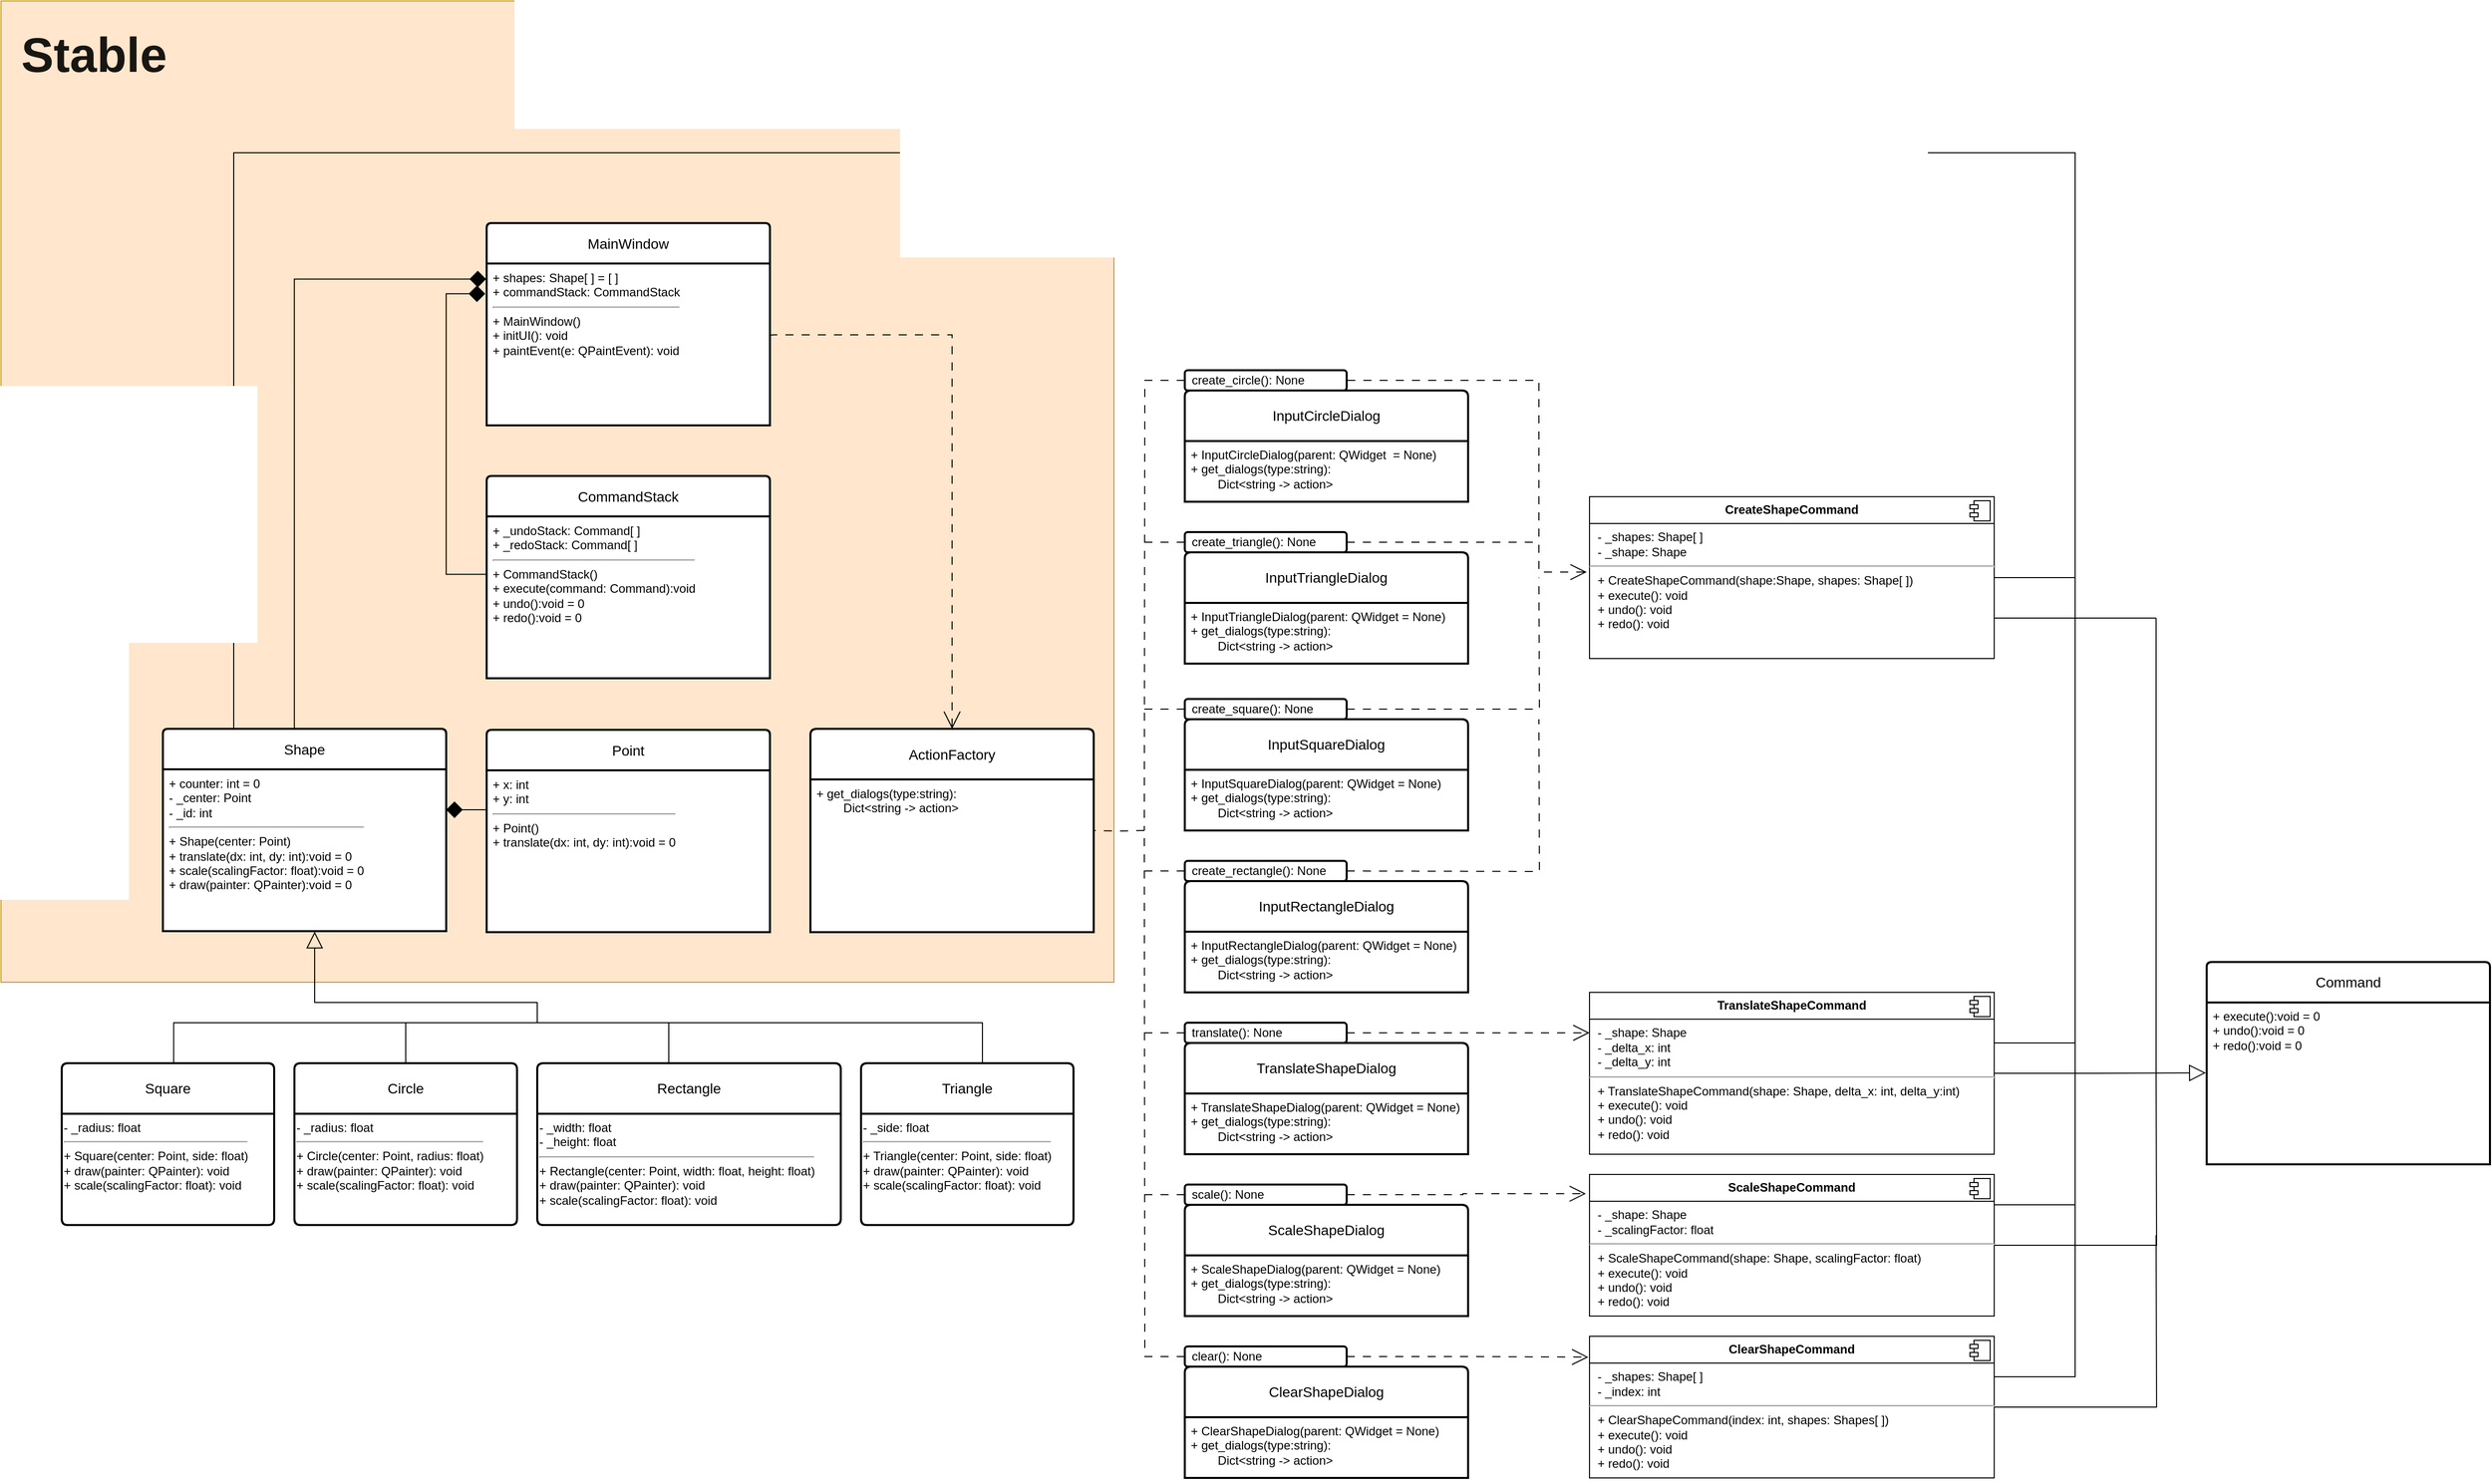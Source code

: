 <mxfile version="28.0.7">
  <diagram name="Page-1" id="oVw9v_Q_mQe5IjcKRwbm">
    <mxGraphModel dx="1426" dy="1877" grid="1" gridSize="10" guides="1" tooltips="1" connect="1" arrows="1" fold="1" page="1" pageScale="1" pageWidth="850" pageHeight="1100" math="0" shadow="0">
      <root>
        <mxCell id="0" />
        <mxCell id="1" parent="0" />
        <mxCell id="4mfTtb763KyPnUBjy1Yq-23" value="Stable" style="rounded=0;whiteSpace=wrap;html=1;fillColor=#ffe6cc;strokeColor=#d79b00;align=left;verticalAlign=top;fontSize=48;fontStyle=1;spacingTop=0;spacingLeft=0;spacing=20;textOpacity=90;movable=1;resizable=1;rotatable=1;deletable=1;editable=1;locked=0;connectable=1;" parent="1" vertex="1">
          <mxGeometry x="70" y="-810" width="1100" height="970" as="geometry" />
        </mxCell>
        <mxCell id="4mfTtb763KyPnUBjy1Yq-33" style="edgeStyle=elbowEdgeStyle;rounded=0;orthogonalLoop=1;jettySize=auto;html=1;endArrow=none;endFill=0;" parent="1" source="XAuHsIVVw2NcSG9I5JBK-29" edge="1">
          <mxGeometry relative="1" as="geometry">
            <mxPoint x="470" y="200" as="targetPoint" />
          </mxGeometry>
        </mxCell>
        <mxCell id="XAuHsIVVw2NcSG9I5JBK-29" value="Circle" style="swimlane;childLayout=stackLayout;horizontal=1;startSize=50;horizontalStack=0;rounded=1;fontSize=14;fontStyle=0;strokeWidth=2;resizeParent=0;resizeLast=1;shadow=0;dashed=0;align=center;arcSize=4;whiteSpace=wrap;html=1;" parent="1" vertex="1">
          <mxGeometry x="360" y="240" width="220" height="160" as="geometry" />
        </mxCell>
        <mxCell id="XAuHsIVVw2NcSG9I5JBK-79" value="&lt;div&gt;&lt;span style=&quot;background-color: transparent; color: light-dark(rgb(0, 0, 0), rgb(255, 255, 255));&quot;&gt;- _radius: float&lt;/span&gt;&lt;/div&gt;&lt;div&gt;&lt;hr&gt;&lt;div&gt;+ Circle(center: Point, radius: float)&lt;/div&gt;&lt;/div&gt;&lt;div&gt;+ draw(painter: QPainter): void&lt;/div&gt;&lt;div&gt;+ scale(scalingFactor: float): void&lt;/div&gt;" style="text;html=1;align=left;verticalAlign=top;resizable=0;points=[];autosize=1;strokeWidth=2;" parent="XAuHsIVVw2NcSG9I5JBK-29" vertex="1">
          <mxGeometry y="50" width="220" height="110" as="geometry" />
        </mxCell>
        <mxCell id="XAuHsIVVw2NcSG9I5JBK-74" value="ActionFactory" style="swimlane;childLayout=stackLayout;horizontal=1;startSize=50;horizontalStack=0;rounded=1;fontSize=14;fontStyle=0;strokeWidth=2;resizeParent=0;resizeLast=1;shadow=0;dashed=0;align=center;arcSize=4;whiteSpace=wrap;html=1;" parent="1" vertex="1">
          <mxGeometry x="870" y="-90.5" width="280" height="201" as="geometry" />
        </mxCell>
        <mxCell id="XAuHsIVVw2NcSG9I5JBK-75" value="+ get_dialogs(type:string):&amp;nbsp;&lt;div&gt;&lt;span style=&quot;white-space: pre;&quot;&gt;&#x9;&lt;/span&gt;Dict&amp;lt;string -&amp;gt; action&amp;gt;&lt;div&gt;&lt;br&gt;&lt;/div&gt;&lt;/div&gt;" style="align=left;spacingLeft=4;spacingRight=4;fontSize=12;verticalAlign=top;resizable=0;rotatable=0;part=1;html=1;whiteSpace=wrap;strokeWidth=2;rounded=0;strokeColor=default;" parent="XAuHsIVVw2NcSG9I5JBK-74" vertex="1">
          <mxGeometry y="50" width="280" height="151" as="geometry" />
        </mxCell>
        <mxCell id="4mfTtb763KyPnUBjy1Yq-17" style="edgeStyle=elbowEdgeStyle;rounded=0;orthogonalLoop=1;jettySize=auto;html=1;endArrow=none;endFill=0;startArrow=open;startFill=0;startSize=14;dashed=1;dashPattern=8 8;exitX=-0.007;exitY=0.466;exitDx=0;exitDy=0;exitPerimeter=0;entryX=1;entryY=0.5;entryDx=0;entryDy=0;" parent="1" source="XAuHsIVVw2NcSG9I5JBK-112" edge="1" target="da-meSoMWnKq4skf2PyW-1">
          <mxGeometry relative="1" as="geometry">
            <mxPoint x="1580" y="-370" as="targetPoint" />
            <Array as="points">
              <mxPoint x="1590" y="-310" />
            </Array>
            <mxPoint x="2160" y="-330" as="sourcePoint" />
          </mxGeometry>
        </mxCell>
        <mxCell id="4mfTtb763KyPnUBjy1Yq-13" style="edgeStyle=elbowEdgeStyle;rounded=0;orthogonalLoop=1;jettySize=auto;html=1;exitX=0;exitY=0.549;exitDx=0;exitDy=0;exitPerimeter=0;endArrow=none;endFill=0;startArrow=open;startFill=0;startSize=14;dashed=1;dashPattern=8 8;" parent="1" source="XAuHsIVVw2NcSG9I5JBK-112" edge="1">
          <mxGeometry relative="1" as="geometry">
            <mxPoint x="1400" y="-129" as="sourcePoint" />
            <mxPoint x="1880" y="-230" as="targetPoint" />
            <Array as="points" />
          </mxGeometry>
        </mxCell>
        <mxCell id="da-meSoMWnKq4skf2PyW-40" style="edgeStyle=orthogonalEdgeStyle;rounded=0;orthogonalLoop=1;jettySize=auto;html=1;endArrow=block;endFill=0;entryX=-0.003;entryY=0.435;entryDx=0;entryDy=0;entryPerimeter=0;endSize=14;" edge="1" parent="1" source="XAuHsIVVw2NcSG9I5JBK-116" target="4mfTtb763KyPnUBjy1Yq-4">
          <mxGeometry relative="1" as="geometry">
            <mxPoint x="2230" y="250" as="targetPoint" />
          </mxGeometry>
        </mxCell>
        <mxCell id="da-meSoMWnKq4skf2PyW-46" style="edgeStyle=orthogonalEdgeStyle;rounded=0;orthogonalLoop=1;jettySize=auto;html=1;endArrow=none;endFill=0;startArrow=none;startFill=0;startSize=14;" edge="1" parent="1" source="XAuHsIVVw2NcSG9I5JBK-116">
          <mxGeometry relative="1" as="geometry">
            <mxPoint x="2080.0" y="-240" as="targetPoint" />
            <Array as="points">
              <mxPoint x="2120" y="220" />
              <mxPoint x="2120" y="-240" />
            </Array>
          </mxGeometry>
        </mxCell>
        <mxCell id="XAuHsIVVw2NcSG9I5JBK-116" value="&lt;p style=&quot;margin:0px;margin-top:6px;text-align:center;&quot;&gt;&lt;b&gt;TranslateShapeCommand&lt;/b&gt;&lt;/p&gt;&lt;hr size=&quot;1&quot; style=&quot;border-style:solid;&quot;&gt;&lt;p style=&quot;margin: 0px 0px 0px 8px;&quot;&gt;- _shape: Shape&lt;/p&gt;&lt;p style=&quot;margin: 0px 0px 0px 8px;&quot;&gt;- _delta_x: int&lt;/p&gt;&lt;p style=&quot;margin: 0px 0px 0px 8px;&quot;&gt;- _delta_y: int&lt;/p&gt;&lt;hr&gt;&lt;p style=&quot;margin: 0px 0px 0px 8px;&quot;&gt;+ TranslateShapeCommand(shape: Shape, delta_x: int, delta_y:int)&lt;/p&gt;&lt;p style=&quot;margin: 0px 0px 0px 8px;&quot;&gt;+ execute(): void&lt;br&gt;+ undo(): void&lt;/p&gt;&lt;p style=&quot;margin: 0px 0px 0px 8px;&quot;&gt;+ redo(): void&lt;/p&gt;" style="align=left;overflow=fill;html=1;dropTarget=0;whiteSpace=wrap;" parent="1" vertex="1">
          <mxGeometry x="1640" y="170" width="400" height="160" as="geometry" />
        </mxCell>
        <mxCell id="XAuHsIVVw2NcSG9I5JBK-117" value="" style="shape=component;jettyWidth=8;jettyHeight=4;" parent="XAuHsIVVw2NcSG9I5JBK-116" vertex="1">
          <mxGeometry x="1" width="20" height="20" relative="1" as="geometry">
            <mxPoint x="-24" y="4" as="offset" />
          </mxGeometry>
        </mxCell>
        <mxCell id="da-meSoMWnKq4skf2PyW-41" style="edgeStyle=orthogonalEdgeStyle;rounded=0;orthogonalLoop=1;jettySize=auto;html=1;endArrow=none;endFill=0;" edge="1" parent="1" source="XAuHsIVVw2NcSG9I5JBK-118">
          <mxGeometry relative="1" as="geometry">
            <mxPoint x="2200" y="250" as="targetPoint" />
          </mxGeometry>
        </mxCell>
        <mxCell id="da-meSoMWnKq4skf2PyW-47" style="edgeStyle=orthogonalEdgeStyle;rounded=0;orthogonalLoop=1;jettySize=auto;html=1;endArrow=none;endFill=0;startArrow=none;startFill=0;startSize=14;" edge="1" parent="1" source="XAuHsIVVw2NcSG9I5JBK-118">
          <mxGeometry relative="1" as="geometry">
            <mxPoint x="2120" y="220" as="targetPoint" />
            <Array as="points">
              <mxPoint x="2120" y="380" />
            </Array>
          </mxGeometry>
        </mxCell>
        <mxCell id="XAuHsIVVw2NcSG9I5JBK-118" value="&lt;p style=&quot;margin:0px;margin-top:6px;text-align:center;&quot;&gt;&lt;b&gt;ScaleShapeCommand&lt;/b&gt;&lt;/p&gt;&lt;hr size=&quot;1&quot; style=&quot;border-style:solid;&quot;&gt;&lt;p style=&quot;margin: 0px 0px 0px 8px;&quot;&gt;- _shape: Shape&lt;/p&gt;&lt;p style=&quot;margin: 0px 0px 0px 8px;&quot;&gt;- _scalingFactor: float&lt;/p&gt;&lt;hr&gt;&lt;p style=&quot;margin: 0px 0px 0px 8px;&quot;&gt;+ ScaleShapeCommand(shape: Shape, scalingFactor: float)&lt;/p&gt;&lt;p style=&quot;margin: 0px 0px 0px 8px;&quot;&gt;+ execute(): void&lt;br&gt;+ undo(): void&lt;/p&gt;&lt;p style=&quot;margin: 0px 0px 0px 8px;&quot;&gt;+ redo(): void&lt;/p&gt;" style="align=left;overflow=fill;html=1;dropTarget=0;whiteSpace=wrap;" parent="1" vertex="1">
          <mxGeometry x="1640" y="350" width="400" height="140" as="geometry" />
        </mxCell>
        <mxCell id="XAuHsIVVw2NcSG9I5JBK-119" value="" style="shape=component;jettyWidth=8;jettyHeight=4;" parent="XAuHsIVVw2NcSG9I5JBK-118" vertex="1">
          <mxGeometry x="1" width="20" height="20" relative="1" as="geometry">
            <mxPoint x="-24" y="4" as="offset" />
          </mxGeometry>
        </mxCell>
        <mxCell id="XAuHsIVVw2NcSG9I5JBK-82" value="Shape" style="swimlane;childLayout=stackLayout;horizontal=1;startSize=40;horizontalStack=0;rounded=1;fontSize=14;fontStyle=0;strokeWidth=2;resizeParent=0;resizeLast=1;shadow=0;dashed=0;align=center;arcSize=4;whiteSpace=wrap;html=1;container=0;fillStyle=solid;glass=0;fillColor=default;" parent="1" vertex="1">
          <mxGeometry x="230" y="-90.5" width="280" height="200" as="geometry">
            <mxRectangle x="580" y="65" width="80" height="40" as="alternateBounds" />
          </mxGeometry>
        </mxCell>
        <mxCell id="XAuHsIVVw2NcSG9I5JBK-83" value="&lt;div&gt;+ counter: int = 0&lt;/div&gt;&lt;div&gt;- _center: Point&lt;/div&gt;&lt;div&gt;- _id: int&amp;nbsp;&lt;/div&gt;&lt;div&gt;&lt;hr&gt;&lt;/div&gt;&lt;div&gt;+ Shape(center: Point)&lt;/div&gt;+ translate(dx: int, dy: int):void = 0&lt;br&gt;+ scale(scalingFactor: float):void = 0&lt;br&gt;+ draw(painter: QPainter):void = 0" style="align=left;spacingLeft=4;spacingRight=4;fontSize=12;verticalAlign=top;resizable=0;rotatable=0;part=1;html=1;whiteSpace=wrap;rounded=0;shadow=0;glass=0;imageAspect=1;strokeColor=default;strokeWidth=2;" parent="XAuHsIVVw2NcSG9I5JBK-82" vertex="1">
          <mxGeometry y="40" width="280" height="160" as="geometry" />
        </mxCell>
        <mxCell id="eC3zg4jJnLnYILMfOMF4-30" style="edgeStyle=orthogonalEdgeStyle;rounded=0;orthogonalLoop=1;jettySize=auto;html=1;endArrow=none;endFill=0;exitX=0.527;exitY=0.003;exitDx=0;exitDy=0;exitPerimeter=0;" parent="1" source="eC3zg4jJnLnYILMfOMF4-17" edge="1">
          <mxGeometry relative="1" as="geometry">
            <mxPoint x="600" y="200" as="targetPoint" />
            <Array as="points">
              <mxPoint x="241" y="200" />
            </Array>
          </mxGeometry>
        </mxCell>
        <mxCell id="eC3zg4jJnLnYILMfOMF4-17" value="Square" style="swimlane;childLayout=stackLayout;horizontal=1;startSize=50;horizontalStack=0;rounded=1;fontSize=14;fontStyle=0;strokeWidth=2;resizeParent=0;resizeLast=1;shadow=0;dashed=0;align=center;arcSize=4;whiteSpace=wrap;html=1;" parent="1" vertex="1">
          <mxGeometry x="130" y="240" width="210" height="160" as="geometry" />
        </mxCell>
        <mxCell id="eC3zg4jJnLnYILMfOMF4-18" value="- _radius: float&lt;br&gt;&lt;div&gt;&lt;hr&gt;&lt;/div&gt;&lt;div&gt;+ Square(center: Point, side: float)&lt;/div&gt;&lt;div&gt;+ draw(painter: QPainter): void&lt;/div&gt;&lt;div&gt;+ scale(scalingFactor: float): void&lt;/div&gt;" style="text;html=1;align=left;verticalAlign=top;resizable=0;points=[];autosize=1;strokeWidth=2;" parent="eC3zg4jJnLnYILMfOMF4-17" vertex="1">
          <mxGeometry y="50" width="210" height="110" as="geometry" />
        </mxCell>
        <mxCell id="4mfTtb763KyPnUBjy1Yq-30" style="edgeStyle=elbowEdgeStyle;rounded=0;orthogonalLoop=1;jettySize=auto;html=1;endArrow=none;endFill=0;" parent="1" source="eC3zg4jJnLnYILMfOMF4-19" edge="1">
          <mxGeometry relative="1" as="geometry">
            <mxPoint x="730.0" y="200" as="targetPoint" />
          </mxGeometry>
        </mxCell>
        <mxCell id="eC3zg4jJnLnYILMfOMF4-19" value="Rectangle" style="swimlane;childLayout=stackLayout;horizontal=1;startSize=50;horizontalStack=0;rounded=1;fontSize=14;fontStyle=0;strokeWidth=2;resizeParent=0;resizeLast=1;shadow=0;dashed=0;align=center;arcSize=4;whiteSpace=wrap;html=1;" parent="1" vertex="1">
          <mxGeometry x="600" y="240" width="300" height="160" as="geometry">
            <mxRectangle x="880" y="240" width="100" height="50" as="alternateBounds" />
          </mxGeometry>
        </mxCell>
        <mxCell id="eC3zg4jJnLnYILMfOMF4-20" value="- _width: float&lt;div&gt;- _height: float&lt;br&gt;&lt;div&gt;&lt;hr&gt;+ Rectangle(center: Point, width: float, height: float)&lt;/div&gt;&lt;div&gt;+ draw(painter: QPainter): void&lt;/div&gt;&lt;div&gt;+ scale(scalingFactor: float): void&lt;/div&gt;&lt;/div&gt;" style="text;html=1;align=left;verticalAlign=top;resizable=0;points=[];autosize=1;strokeWidth=2;" parent="eC3zg4jJnLnYILMfOMF4-19" vertex="1">
          <mxGeometry y="50" width="300" height="110" as="geometry" />
        </mxCell>
        <mxCell id="eC3zg4jJnLnYILMfOMF4-32" style="edgeStyle=orthogonalEdgeStyle;rounded=0;orthogonalLoop=1;jettySize=auto;html=1;endArrow=none;endFill=0;" parent="1" source="eC3zg4jJnLnYILMfOMF4-21" edge="1">
          <mxGeometry relative="1" as="geometry">
            <mxPoint x="850" y="200" as="targetPoint" />
            <Array as="points">
              <mxPoint x="1040" y="200" />
            </Array>
          </mxGeometry>
        </mxCell>
        <mxCell id="eC3zg4jJnLnYILMfOMF4-21" value="Triangle" style="swimlane;childLayout=stackLayout;horizontal=1;startSize=50;horizontalStack=0;rounded=1;fontSize=14;fontStyle=0;strokeWidth=2;resizeParent=0;resizeLast=1;shadow=0;dashed=0;align=center;arcSize=4;whiteSpace=wrap;html=1;" parent="1" vertex="1">
          <mxGeometry x="920" y="240" width="210" height="160" as="geometry" />
        </mxCell>
        <mxCell id="eC3zg4jJnLnYILMfOMF4-22" value="- _side: float&lt;br&gt;&lt;div&gt;&lt;hr&gt;+ Triangle(center: Point, side: float)&lt;/div&gt;&lt;div&gt;+ draw(painter: QPainter): void&lt;/div&gt;&lt;div&gt;+ scale(scalingFactor: float): void&lt;/div&gt;" style="text;html=1;align=left;verticalAlign=top;resizable=0;points=[];autosize=1;strokeWidth=2;" parent="eC3zg4jJnLnYILMfOMF4-21" vertex="1">
          <mxGeometry y="50" width="210" height="110" as="geometry" />
        </mxCell>
        <mxCell id="eC3zg4jJnLnYILMfOMF4-33" style="edgeStyle=orthogonalEdgeStyle;rounded=0;orthogonalLoop=1;jettySize=auto;html=1;endArrow=none;endFill=0;startArrow=block;startFill=0;startSize=14;" parent="1" edge="1">
          <mxGeometry relative="1" as="geometry">
            <mxPoint x="850" y="200" as="targetPoint" />
            <Array as="points">
              <mxPoint x="380" y="110" />
              <mxPoint x="380" y="180" />
              <mxPoint x="600" y="180" />
              <mxPoint x="600" y="200" />
            </Array>
            <mxPoint x="380" y="110" as="sourcePoint" />
          </mxGeometry>
        </mxCell>
        <mxCell id="eC3zg4jJnLnYILMfOMF4-35" value="MainWindow" style="swimlane;childLayout=stackLayout;horizontal=1;startSize=40;horizontalStack=0;rounded=1;fontSize=14;fontStyle=0;strokeWidth=2;resizeParent=0;resizeLast=1;shadow=0;dashed=0;align=center;arcSize=4;whiteSpace=wrap;html=1;container=0;fillStyle=solid;glass=0;fillColor=default;treeFolding=0;" parent="1" vertex="1">
          <mxGeometry x="550" y="-590.5" width="280" height="200" as="geometry">
            <mxRectangle x="580" y="65" width="80" height="40" as="alternateBounds" />
          </mxGeometry>
        </mxCell>
        <mxCell id="eC3zg4jJnLnYILMfOMF4-36" value="&lt;div&gt;&lt;span style=&quot;background-color: transparent; color: light-dark(rgb(0, 0, 0), rgb(255, 255, 255));&quot;&gt;+ shapes: Shape[ ] = [ ]&lt;/span&gt;&lt;/div&gt;&lt;div&gt;+ commandStack: CommandStack&lt;/div&gt;&lt;div&gt;&lt;hr&gt;&lt;/div&gt;&lt;div&gt;&lt;div&gt;+ MainWindow()&lt;/div&gt;&lt;/div&gt;&lt;div&gt;&lt;span style=&quot;background-color: transparent; color: light-dark(rgb(0, 0, 0), rgb(255, 255, 255));&quot;&gt;+ initUI(): void&lt;/span&gt;&lt;/div&gt;+ paintEvent(e: QPaintEvent): void" style="align=left;spacingLeft=4;spacingRight=4;fontSize=12;verticalAlign=top;resizable=0;rotatable=0;part=1;html=1;whiteSpace=wrap;rounded=0;shadow=0;glass=0;imageAspect=1;strokeColor=default;strokeWidth=2;" parent="eC3zg4jJnLnYILMfOMF4-35" vertex="1">
          <mxGeometry y="40" width="280" height="160" as="geometry" />
        </mxCell>
        <mxCell id="eC3zg4jJnLnYILMfOMF4-41" style="edgeStyle=orthogonalEdgeStyle;rounded=0;orthogonalLoop=1;jettySize=auto;html=1;exitX=-0.002;exitY=0.096;exitDx=0;exitDy=0;exitPerimeter=0;entryX=0.464;entryY=0.005;entryDx=0;entryDy=0;entryPerimeter=0;endArrow=none;endFill=0;startArrow=diamond;startFill=1;startSize=14;" parent="1" source="eC3zg4jJnLnYILMfOMF4-36" target="XAuHsIVVw2NcSG9I5JBK-82" edge="1">
          <mxGeometry relative="1" as="geometry">
            <mxPoint x="680" y="14.5" as="targetPoint" />
          </mxGeometry>
        </mxCell>
        <mxCell id="eC3zg4jJnLnYILMfOMF4-42" value="CommandStack" style="swimlane;childLayout=stackLayout;horizontal=1;startSize=40;horizontalStack=0;rounded=1;fontSize=14;fontStyle=0;strokeWidth=2;resizeParent=0;resizeLast=1;shadow=0;dashed=0;align=center;arcSize=4;whiteSpace=wrap;html=1;container=0;fillStyle=solid;glass=0;fillColor=default;" parent="1" vertex="1">
          <mxGeometry x="550" y="-340.5" width="280" height="200" as="geometry">
            <mxRectangle x="580" y="65" width="80" height="40" as="alternateBounds" />
          </mxGeometry>
        </mxCell>
        <mxCell id="eC3zg4jJnLnYILMfOMF4-43" value="&lt;div&gt;&lt;span style=&quot;background-color: transparent; color: light-dark(rgb(0, 0, 0), rgb(255, 255, 255));&quot;&gt;+ _undoStack: Command[ ]&lt;/span&gt;&lt;/div&gt;&lt;div&gt;+ _redoStack: Command[ ]&amp;nbsp;&lt;/div&gt;&lt;div&gt;&lt;hr&gt;&lt;/div&gt;&lt;div&gt;+ CommandStack()&lt;/div&gt;+ execute(command: Command):void&lt;br&gt;+ undo():void = 0&lt;br&gt;+ redo():void = 0" style="align=left;spacingLeft=4;spacingRight=4;fontSize=12;verticalAlign=top;resizable=0;rotatable=0;part=1;html=1;whiteSpace=wrap;rounded=0;shadow=0;glass=0;imageAspect=1;strokeColor=default;strokeWidth=2;" parent="eC3zg4jJnLnYILMfOMF4-42" vertex="1">
          <mxGeometry y="40" width="280" height="160" as="geometry" />
        </mxCell>
        <mxCell id="eC3zg4jJnLnYILMfOMF4-44" style="edgeStyle=orthogonalEdgeStyle;rounded=0;orthogonalLoop=1;jettySize=auto;html=1;endArrow=diamond;endFill=1;entryX=-0.005;entryY=0.187;entryDx=0;entryDy=0;entryPerimeter=0;exitX=0;exitY=0.358;exitDx=0;exitDy=0;endSize=14;exitPerimeter=0;" parent="1" source="eC3zg4jJnLnYILMfOMF4-43" target="eC3zg4jJnLnYILMfOMF4-36" edge="1">
          <mxGeometry relative="1" as="geometry">
            <mxPoint x="380" y="29.5" as="targetPoint" />
            <Array as="points">
              <mxPoint x="510" y="-243" />
              <mxPoint x="510" y="-521" />
            </Array>
          </mxGeometry>
        </mxCell>
        <mxCell id="da-meSoMWnKq4skf2PyW-42" style="edgeStyle=orthogonalEdgeStyle;rounded=0;orthogonalLoop=1;jettySize=auto;html=1;endArrow=none;endFill=0;" edge="1" parent="1" source="4mfTtb763KyPnUBjy1Yq-1">
          <mxGeometry relative="1" as="geometry">
            <mxPoint x="2200" y="410" as="targetPoint" />
          </mxGeometry>
        </mxCell>
        <mxCell id="da-meSoMWnKq4skf2PyW-48" style="edgeStyle=orthogonalEdgeStyle;rounded=0;orthogonalLoop=1;jettySize=auto;html=1;endArrow=none;endFill=0;startSize=14;startArrow=none;startFill=0;" edge="1" parent="1" source="4mfTtb763KyPnUBjy1Yq-1">
          <mxGeometry relative="1" as="geometry">
            <mxPoint x="2120" y="370" as="targetPoint" />
            <Array as="points">
              <mxPoint x="2120" y="550" />
              <mxPoint x="2120" y="370" />
            </Array>
          </mxGeometry>
        </mxCell>
        <mxCell id="4mfTtb763KyPnUBjy1Yq-1" value="&lt;p style=&quot;margin:0px;margin-top:6px;text-align:center;&quot;&gt;&lt;b&gt;ClearShapeCommand&lt;/b&gt;&lt;/p&gt;&lt;hr size=&quot;1&quot; style=&quot;border-style:solid;&quot;&gt;&lt;p style=&quot;margin: 0px 0px 0px 8px;&quot;&gt;- _shapes: Shape[ ]&lt;/p&gt;&lt;p style=&quot;margin: 0px 0px 0px 8px;&quot;&gt;- _index: int&lt;/p&gt;&lt;hr&gt;&lt;p style=&quot;margin: 0px 0px 0px 8px;&quot;&gt;+ ClearShapeCommand(index: int, shapes: Shapes[ ])&lt;/p&gt;&lt;p style=&quot;margin: 0px 0px 0px 8px;&quot;&gt;+ execute(): void&lt;br&gt;+ undo(): void&lt;/p&gt;&lt;p style=&quot;margin: 0px 0px 0px 8px;&quot;&gt;+ redo(): void&lt;/p&gt;" style="align=left;overflow=fill;html=1;dropTarget=0;whiteSpace=wrap;" parent="1" vertex="1">
          <mxGeometry x="1640" y="510" width="400" height="140" as="geometry" />
        </mxCell>
        <mxCell id="4mfTtb763KyPnUBjy1Yq-2" value="" style="shape=component;jettyWidth=8;jettyHeight=4;" parent="4mfTtb763KyPnUBjy1Yq-1" vertex="1">
          <mxGeometry x="1" width="20" height="20" relative="1" as="geometry">
            <mxPoint x="-24" y="4" as="offset" />
          </mxGeometry>
        </mxCell>
        <mxCell id="4mfTtb763KyPnUBjy1Yq-3" value="Command" style="swimlane;childLayout=stackLayout;horizontal=1;startSize=40;horizontalStack=0;rounded=1;fontSize=14;fontStyle=0;strokeWidth=2;resizeParent=0;resizeLast=1;shadow=0;dashed=0;align=center;arcSize=4;whiteSpace=wrap;html=1;container=0;fillStyle=solid;glass=0;fillColor=default;" parent="1" vertex="1">
          <mxGeometry x="2250" y="140" width="280" height="200" as="geometry">
            <mxRectangle x="580" y="65" width="80" height="40" as="alternateBounds" />
          </mxGeometry>
        </mxCell>
        <mxCell id="4mfTtb763KyPnUBjy1Yq-4" value="&lt;div&gt;&lt;span style=&quot;background-color: transparent; color: light-dark(rgb(0, 0, 0), rgb(255, 255, 255));&quot;&gt;+ execute():void = 0&lt;/span&gt;&lt;/div&gt;+ undo():void = 0&lt;br&gt;+ redo():void = 0" style="align=left;spacingLeft=4;spacingRight=4;fontSize=12;verticalAlign=top;resizable=0;rotatable=0;part=1;html=1;whiteSpace=wrap;rounded=0;shadow=0;glass=0;imageAspect=1;strokeColor=default;strokeWidth=2;" parent="4mfTtb763KyPnUBjy1Yq-3" vertex="1">
          <mxGeometry y="40" width="280" height="160" as="geometry" />
        </mxCell>
        <mxCell id="4mfTtb763KyPnUBjy1Yq-11" style="edgeStyle=orthogonalEdgeStyle;rounded=0;orthogonalLoop=1;jettySize=auto;html=1;entryX=1.002;entryY=0.443;entryDx=0;entryDy=0;entryPerimeter=0;endArrow=none;endFill=0;dashed=1;dashPattern=8 8;startArrow=open;startFill=0;strokeWidth=1;endSize=6;startSize=15;exitX=0.5;exitY=0;exitDx=0;exitDy=0;" parent="1" source="XAuHsIVVw2NcSG9I5JBK-74" target="eC3zg4jJnLnYILMfOMF4-36" edge="1">
          <mxGeometry relative="1" as="geometry">
            <mxPoint x="1030" y="-320.5" as="targetPoint" />
            <Array as="points">
              <mxPoint x="1010" y="-480" />
              <mxPoint x="833" y="-480" />
            </Array>
          </mxGeometry>
        </mxCell>
        <mxCell id="4mfTtb763KyPnUBjy1Yq-26" value="Point" style="swimlane;childLayout=stackLayout;horizontal=1;startSize=40;horizontalStack=0;rounded=1;fontSize=14;fontStyle=0;strokeWidth=2;resizeParent=0;resizeLast=1;shadow=0;dashed=0;align=center;arcSize=4;whiteSpace=wrap;html=1;container=0;fillStyle=solid;glass=0;fillColor=default;" parent="1" vertex="1">
          <mxGeometry x="550" y="-89.5" width="280" height="200" as="geometry">
            <mxRectangle x="580" y="65" width="80" height="40" as="alternateBounds" />
          </mxGeometry>
        </mxCell>
        <mxCell id="4mfTtb763KyPnUBjy1Yq-27" value="&lt;div&gt;&lt;span style=&quot;background-color: transparent; color: light-dark(rgb(0, 0, 0), rgb(255, 255, 255));&quot;&gt;+ x: int&lt;/span&gt;&lt;/div&gt;&lt;div&gt;+ y: int&amp;nbsp;&lt;/div&gt;&lt;div&gt;&lt;hr&gt;&lt;/div&gt;&lt;div&gt;+ Point()&lt;/div&gt;+ translate(dx: int, dy: int):void = 0&lt;div&gt;&lt;br&gt;&lt;/div&gt;" style="align=left;spacingLeft=4;spacingRight=4;fontSize=12;verticalAlign=top;resizable=0;rotatable=0;part=1;html=1;whiteSpace=wrap;rounded=0;shadow=0;glass=0;imageAspect=1;strokeColor=default;strokeWidth=2;" parent="4mfTtb763KyPnUBjy1Yq-26" vertex="1">
          <mxGeometry y="40" width="280" height="160" as="geometry" />
        </mxCell>
        <mxCell id="4mfTtb763KyPnUBjy1Yq-41" style="rounded=0;orthogonalLoop=1;jettySize=auto;html=1;elbow=vertical;endArrow=none;endFill=0;startArrow=none;startFill=0;startSize=0;endSize=14;" parent="1" edge="1">
          <mxGeometry relative="1" as="geometry">
            <mxPoint x="2200" y="250" as="sourcePoint" />
            <mxPoint x="2200" y="-200" as="targetPoint" />
          </mxGeometry>
        </mxCell>
        <mxCell id="4mfTtb763KyPnUBjy1Yq-46" style="rounded=0;orthogonalLoop=1;jettySize=auto;html=1;entryX=1;entryY=0.25;entryDx=0;entryDy=0;edgeStyle=elbowEdgeStyle;elbow=vertical;endArrow=diamond;endFill=1;startArrow=none;startFill=0;startSize=14;targetPerimeterSpacing=0;endSize=14;" parent="1" source="4mfTtb763KyPnUBjy1Yq-27" target="XAuHsIVVw2NcSG9I5JBK-83" edge="1">
          <mxGeometry relative="1" as="geometry" />
        </mxCell>
        <mxCell id="da-meSoMWnKq4skf2PyW-60" style="edgeStyle=orthogonalEdgeStyle;rounded=0;orthogonalLoop=1;jettySize=auto;html=1;dashed=1;dashPattern=8 8;endArrow=none;endFill=0;" edge="1" parent="1" source="da-meSoMWnKq4skf2PyW-1">
          <mxGeometry relative="1" as="geometry">
            <mxPoint x="1200" y="10" as="targetPoint" />
          </mxGeometry>
        </mxCell>
        <mxCell id="da-meSoMWnKq4skf2PyW-1" value="create_circle(): None" style="rounded=1;whiteSpace=wrap;html=1;strokeWidth=2;align=left;spacingLeft=5;" vertex="1" parent="1">
          <mxGeometry x="1240" y="-445" width="160" height="20" as="geometry" />
        </mxCell>
        <mxCell id="da-meSoMWnKq4skf2PyW-31" style="edgeStyle=orthogonalEdgeStyle;rounded=0;orthogonalLoop=1;jettySize=auto;html=1;dashed=1;dashPattern=8 8;endArrow=none;endFill=0;" edge="1" parent="1" source="da-meSoMWnKq4skf2PyW-2">
          <mxGeometry relative="1" as="geometry">
            <mxPoint x="1590" y="-275" as="targetPoint" />
          </mxGeometry>
        </mxCell>
        <mxCell id="da-meSoMWnKq4skf2PyW-62" style="edgeStyle=orthogonalEdgeStyle;rounded=0;orthogonalLoop=1;jettySize=auto;html=1;endArrow=none;endFill=0;dashed=1;dashPattern=8 8;" edge="1" parent="1" source="da-meSoMWnKq4skf2PyW-2">
          <mxGeometry relative="1" as="geometry">
            <mxPoint x="1200" y="-275" as="targetPoint" />
          </mxGeometry>
        </mxCell>
        <mxCell id="da-meSoMWnKq4skf2PyW-2" value="create_triangle(): None" style="rounded=1;whiteSpace=wrap;html=1;strokeWidth=2;align=left;spacingLeft=5;" vertex="1" parent="1">
          <mxGeometry x="1240" y="-285" width="160" height="20" as="geometry" />
        </mxCell>
        <mxCell id="da-meSoMWnKq4skf2PyW-32" style="edgeStyle=orthogonalEdgeStyle;rounded=0;orthogonalLoop=1;jettySize=auto;html=1;dashed=1;dashPattern=8 8;endArrow=none;endFill=0;" edge="1" parent="1" source="da-meSoMWnKq4skf2PyW-3">
          <mxGeometry relative="1" as="geometry">
            <mxPoint x="1590" y="-240" as="targetPoint" />
          </mxGeometry>
        </mxCell>
        <mxCell id="da-meSoMWnKq4skf2PyW-61" style="edgeStyle=orthogonalEdgeStyle;rounded=0;orthogonalLoop=1;jettySize=auto;html=1;endArrow=none;endFill=0;dashed=1;dashPattern=8 8;" edge="1" parent="1" source="da-meSoMWnKq4skf2PyW-3">
          <mxGeometry relative="1" as="geometry">
            <mxPoint x="1200" y="-110" as="targetPoint" />
          </mxGeometry>
        </mxCell>
        <mxCell id="da-meSoMWnKq4skf2PyW-3" value="create_square(): None" style="rounded=1;whiteSpace=wrap;html=1;strokeWidth=2;spacingLeft=5;align=left;" vertex="1" parent="1">
          <mxGeometry x="1240" y="-120" width="160" height="20" as="geometry" />
        </mxCell>
        <mxCell id="da-meSoMWnKq4skf2PyW-8" style="edgeStyle=orthogonalEdgeStyle;rounded=0;orthogonalLoop=1;jettySize=auto;html=1;entryX=1;entryY=0.5;entryDx=0;entryDy=0;dashed=1;dashPattern=8 8;endArrow=none;endFill=0;startArrow=none;startFill=0;endSize=14;startSize=14;" edge="1" parent="1" target="XAuHsIVVw2NcSG9I5JBK-74">
          <mxGeometry relative="1" as="geometry">
            <mxPoint x="1200" y="10" as="sourcePoint" />
          </mxGeometry>
        </mxCell>
        <mxCell id="da-meSoMWnKq4skf2PyW-58" style="edgeStyle=orthogonalEdgeStyle;rounded=0;orthogonalLoop=1;jettySize=auto;html=1;endArrow=none;endFill=0;dashed=1;dashPattern=8 8;" edge="1" parent="1" source="da-meSoMWnKq4skf2PyW-4">
          <mxGeometry relative="1" as="geometry">
            <mxPoint x="1200" y="210" as="targetPoint" />
          </mxGeometry>
        </mxCell>
        <mxCell id="da-meSoMWnKq4skf2PyW-4" value="translate(): None" style="rounded=1;whiteSpace=wrap;html=1;strokeWidth=2;align=left;spacingLeft=5;" vertex="1" parent="1">
          <mxGeometry x="1240" y="200" width="160" height="20" as="geometry" />
        </mxCell>
        <mxCell id="da-meSoMWnKq4skf2PyW-56" style="edgeStyle=orthogonalEdgeStyle;rounded=0;orthogonalLoop=1;jettySize=auto;html=1;dashed=1;dashPattern=8 8;endArrow=none;endFill=0;" edge="1" parent="1" source="da-meSoMWnKq4skf2PyW-5">
          <mxGeometry relative="1" as="geometry">
            <mxPoint x="1200" y="370" as="targetPoint" />
          </mxGeometry>
        </mxCell>
        <mxCell id="da-meSoMWnKq4skf2PyW-5" value="scale&lt;span style=&quot;background-color: transparent; color: light-dark(rgb(0, 0, 0), rgb(255, 255, 255));&quot;&gt;(): None&lt;/span&gt;" style="rounded=1;whiteSpace=wrap;html=1;strokeWidth=2;align=left;spacingLeft=5;" vertex="1" parent="1">
          <mxGeometry x="1240" y="360" width="160" height="20" as="geometry" />
        </mxCell>
        <mxCell id="da-meSoMWnKq4skf2PyW-55" style="edgeStyle=orthogonalEdgeStyle;rounded=0;orthogonalLoop=1;jettySize=auto;html=1;endArrow=none;endFill=0;dashed=1;dashPattern=8 8;" edge="1" parent="1" source="da-meSoMWnKq4skf2PyW-6">
          <mxGeometry relative="1" as="geometry">
            <mxPoint x="1200" y="10" as="targetPoint" />
          </mxGeometry>
        </mxCell>
        <mxCell id="da-meSoMWnKq4skf2PyW-6" value="&lt;span style=&quot;background-color: transparent; color: light-dark(rgb(0, 0, 0), rgb(255, 255, 255));&quot;&gt;clear&lt;/span&gt;&lt;span style=&quot;background-color: transparent; color: light-dark(rgb(0, 0, 0), rgb(255, 255, 255));&quot;&gt;(): None&lt;/span&gt;" style="rounded=1;whiteSpace=wrap;html=1;strokeWidth=2;align=left;spacingLeft=5;" vertex="1" parent="1">
          <mxGeometry x="1240" y="520" width="160" height="20" as="geometry" />
        </mxCell>
        <mxCell id="da-meSoMWnKq4skf2PyW-59" style="edgeStyle=orthogonalEdgeStyle;rounded=0;orthogonalLoop=1;jettySize=auto;html=1;endArrow=none;endFill=0;dashed=1;dashPattern=8 8;" edge="1" parent="1" source="da-meSoMWnKq4skf2PyW-7">
          <mxGeometry relative="1" as="geometry">
            <mxPoint x="1200" y="50" as="targetPoint" />
          </mxGeometry>
        </mxCell>
        <mxCell id="da-meSoMWnKq4skf2PyW-7" value="&lt;span style=&quot;background-color: transparent; color: light-dark(rgb(0, 0, 0), rgb(255, 255, 255));&quot;&gt;create_rectangle&lt;/span&gt;&lt;span style=&quot;background-color: transparent; color: light-dark(rgb(0, 0, 0), rgb(255, 255, 255));&quot;&gt;(): None&lt;/span&gt;" style="rounded=1;whiteSpace=wrap;html=1;strokeWidth=2;align=left;spacingLeft=5;" vertex="1" parent="1">
          <mxGeometry x="1240" y="40" width="160" height="20" as="geometry" />
        </mxCell>
        <mxCell id="da-meSoMWnKq4skf2PyW-9" value="InputCircleDialog" style="swimlane;childLayout=stackLayout;horizontal=1;startSize=50;horizontalStack=0;rounded=1;fontSize=14;fontStyle=0;strokeWidth=2;resizeParent=0;resizeLast=1;shadow=0;dashed=0;align=center;arcSize=4;whiteSpace=wrap;html=1;" vertex="1" parent="1">
          <mxGeometry x="1240" y="-425" width="280" height="110" as="geometry" />
        </mxCell>
        <mxCell id="da-meSoMWnKq4skf2PyW-10" value="&lt;div&gt;+ InputCircleDialog(parent: QWidget&amp;nbsp; = None)&lt;/div&gt;+ get_dialogs(type:string):&amp;nbsp;&lt;div&gt;&lt;span style=&quot;white-space: pre;&quot;&gt;&#x9;&lt;/span&gt;Dict&amp;lt;string -&amp;gt; action&amp;gt;&lt;div&gt;&lt;br&gt;&lt;/div&gt;&lt;/div&gt;" style="align=left;spacingLeft=4;spacingRight=4;fontSize=12;verticalAlign=top;resizable=0;rotatable=0;part=1;html=1;whiteSpace=wrap;strokeWidth=2;rounded=0;strokeColor=default;" vertex="1" parent="da-meSoMWnKq4skf2PyW-9">
          <mxGeometry y="50" width="280" height="60" as="geometry" />
        </mxCell>
        <mxCell id="da-meSoMWnKq4skf2PyW-11" value="InputTriangleDialog" style="swimlane;childLayout=stackLayout;horizontal=1;startSize=50;horizontalStack=0;rounded=1;fontSize=14;fontStyle=0;strokeWidth=2;resizeParent=0;resizeLast=1;shadow=0;dashed=0;align=center;arcSize=4;whiteSpace=wrap;html=1;" vertex="1" parent="1">
          <mxGeometry x="1240" y="-265" width="280" height="110" as="geometry" />
        </mxCell>
        <mxCell id="da-meSoMWnKq4skf2PyW-12" value="&lt;div&gt;+ InputTriangleDialog(parent: QWidget = None)&lt;/div&gt;+ get_dialogs(type:string):&amp;nbsp;&lt;div&gt;&lt;span style=&quot;white-space: pre;&quot;&gt;&#x9;&lt;/span&gt;Dict&amp;lt;string -&amp;gt; action&amp;gt;&lt;div&gt;&lt;br&gt;&lt;/div&gt;&lt;/div&gt;" style="align=left;spacingLeft=4;spacingRight=4;fontSize=12;verticalAlign=top;resizable=0;rotatable=0;part=1;html=1;whiteSpace=wrap;strokeWidth=2;rounded=0;strokeColor=default;" vertex="1" parent="da-meSoMWnKq4skf2PyW-11">
          <mxGeometry y="50" width="280" height="60" as="geometry" />
        </mxCell>
        <mxCell id="da-meSoMWnKq4skf2PyW-13" value="InputSquareDialog" style="swimlane;childLayout=stackLayout;horizontal=1;startSize=50;horizontalStack=0;rounded=1;fontSize=14;fontStyle=0;strokeWidth=2;resizeParent=0;resizeLast=1;shadow=0;dashed=0;align=center;arcSize=4;whiteSpace=wrap;html=1;" vertex="1" parent="1">
          <mxGeometry x="1240" y="-100" width="280" height="110" as="geometry" />
        </mxCell>
        <mxCell id="da-meSoMWnKq4skf2PyW-14" value="&lt;div&gt;+ InputSquareDialog(parent: QWidget = None)&lt;/div&gt;+ get_dialogs(type:string):&amp;nbsp;&lt;div&gt;&lt;span style=&quot;white-space: pre;&quot;&gt;&#x9;&lt;/span&gt;Dict&amp;lt;string -&amp;gt; action&amp;gt;&lt;div&gt;&lt;br&gt;&lt;/div&gt;&lt;/div&gt;" style="align=left;spacingLeft=4;spacingRight=4;fontSize=12;verticalAlign=top;resizable=0;rotatable=0;part=1;html=1;whiteSpace=wrap;strokeWidth=2;rounded=0;strokeColor=default;" vertex="1" parent="da-meSoMWnKq4skf2PyW-13">
          <mxGeometry y="50" width="280" height="60" as="geometry" />
        </mxCell>
        <mxCell id="da-meSoMWnKq4skf2PyW-15" value="TranslateShapeDialog" style="swimlane;childLayout=stackLayout;horizontal=1;startSize=50;horizontalStack=0;rounded=1;fontSize=14;fontStyle=0;strokeWidth=2;resizeParent=0;resizeLast=1;shadow=0;dashed=0;align=center;arcSize=4;whiteSpace=wrap;html=1;" vertex="1" parent="1">
          <mxGeometry x="1240" y="220" width="280" height="110" as="geometry" />
        </mxCell>
        <mxCell id="da-meSoMWnKq4skf2PyW-16" value="&lt;div&gt;+ TranslateShapeDialog(parent: QWidget = None)&lt;/div&gt;+ get_dialogs(type:string):&amp;nbsp;&lt;div&gt;&lt;span style=&quot;white-space: pre;&quot;&gt;&#x9;&lt;/span&gt;Dict&amp;lt;string -&amp;gt; action&amp;gt;&lt;div&gt;&lt;br&gt;&lt;/div&gt;&lt;/div&gt;" style="align=left;spacingLeft=4;spacingRight=4;fontSize=12;verticalAlign=top;resizable=0;rotatable=0;part=1;html=1;whiteSpace=wrap;strokeWidth=2;rounded=0;strokeColor=default;" vertex="1" parent="da-meSoMWnKq4skf2PyW-15">
          <mxGeometry y="50" width="280" height="60" as="geometry" />
        </mxCell>
        <mxCell id="da-meSoMWnKq4skf2PyW-17" value="ScaleShapeDialog" style="swimlane;childLayout=stackLayout;horizontal=1;startSize=50;horizontalStack=0;rounded=1;fontSize=14;fontStyle=0;strokeWidth=2;resizeParent=0;resizeLast=1;shadow=0;dashed=0;align=center;arcSize=4;whiteSpace=wrap;html=1;" vertex="1" parent="1">
          <mxGeometry x="1240" y="380" width="280" height="110" as="geometry" />
        </mxCell>
        <mxCell id="da-meSoMWnKq4skf2PyW-18" value="&lt;div&gt;+ ScaleShapeDialog(parent: QWidget = None)&lt;/div&gt;+ get_dialogs(type:string):&amp;nbsp;&lt;div&gt;&lt;span style=&quot;white-space: pre;&quot;&gt;&#x9;&lt;/span&gt;Dict&amp;lt;string -&amp;gt; action&amp;gt;&lt;div&gt;&lt;br&gt;&lt;/div&gt;&lt;/div&gt;" style="align=left;spacingLeft=4;spacingRight=4;fontSize=12;verticalAlign=top;resizable=0;rotatable=0;part=1;html=1;whiteSpace=wrap;strokeWidth=2;rounded=0;strokeColor=default;" vertex="1" parent="da-meSoMWnKq4skf2PyW-17">
          <mxGeometry y="50" width="280" height="60" as="geometry" />
        </mxCell>
        <mxCell id="da-meSoMWnKq4skf2PyW-20" value="ClearShapeDialog" style="swimlane;childLayout=stackLayout;horizontal=1;startSize=50;horizontalStack=0;rounded=1;fontSize=14;fontStyle=0;strokeWidth=2;resizeParent=0;resizeLast=1;shadow=0;dashed=0;align=center;arcSize=4;whiteSpace=wrap;html=1;" vertex="1" parent="1">
          <mxGeometry x="1240" y="540" width="280" height="110" as="geometry" />
        </mxCell>
        <mxCell id="da-meSoMWnKq4skf2PyW-21" value="&lt;div&gt;+ ClearShapeDialog(parent: QWidget = None)&lt;/div&gt;+ get_dialogs(type:string):&amp;nbsp;&lt;div&gt;&lt;span style=&quot;white-space: pre;&quot;&gt;&#x9;&lt;/span&gt;Dict&amp;lt;string -&amp;gt; action&amp;gt;&lt;div&gt;&lt;br&gt;&lt;/div&gt;&lt;/div&gt;" style="align=left;spacingLeft=4;spacingRight=4;fontSize=12;verticalAlign=top;resizable=0;rotatable=0;part=1;html=1;whiteSpace=wrap;strokeWidth=2;rounded=0;strokeColor=default;" vertex="1" parent="da-meSoMWnKq4skf2PyW-20">
          <mxGeometry y="50" width="280" height="60" as="geometry" />
        </mxCell>
        <mxCell id="da-meSoMWnKq4skf2PyW-23" value="InputRectangleDialog" style="swimlane;childLayout=stackLayout;horizontal=1;startSize=50;horizontalStack=0;rounded=1;fontSize=14;fontStyle=0;strokeWidth=2;resizeParent=0;resizeLast=1;shadow=0;dashed=0;align=center;arcSize=4;whiteSpace=wrap;html=1;" vertex="1" parent="1">
          <mxGeometry x="1240" y="60" width="280" height="110" as="geometry" />
        </mxCell>
        <mxCell id="da-meSoMWnKq4skf2PyW-24" value="&lt;div&gt;+ InputRectangleDialog(parent: QWidget = None)&lt;/div&gt;+ get_dialogs(type:string):&amp;nbsp;&lt;div&gt;&lt;span style=&quot;white-space: pre;&quot;&gt;&#x9;&lt;/span&gt;Dict&amp;lt;string -&amp;gt; action&amp;gt;&lt;div&gt;&lt;br&gt;&lt;/div&gt;&lt;/div&gt;" style="align=left;spacingLeft=4;spacingRight=4;fontSize=12;verticalAlign=top;resizable=0;rotatable=0;part=1;html=1;whiteSpace=wrap;strokeWidth=2;rounded=0;strokeColor=default;" vertex="1" parent="da-meSoMWnKq4skf2PyW-23">
          <mxGeometry y="50" width="280" height="60" as="geometry" />
        </mxCell>
        <mxCell id="da-meSoMWnKq4skf2PyW-45" style="edgeStyle=orthogonalEdgeStyle;rounded=0;orthogonalLoop=1;jettySize=auto;html=1;entryX=0.25;entryY=0;entryDx=0;entryDy=0;endArrow=none;endFill=0;startArrow=none;startFill=0;endSize=14;startSize=14;" edge="1" parent="1" source="XAuHsIVVw2NcSG9I5JBK-112" target="XAuHsIVVw2NcSG9I5JBK-82">
          <mxGeometry relative="1" as="geometry">
            <Array as="points">
              <mxPoint x="2120" y="-240" />
              <mxPoint x="2120" y="-660" />
              <mxPoint x="300" y="-660" />
            </Array>
          </mxGeometry>
        </mxCell>
        <mxCell id="da-meSoMWnKq4skf2PyW-49" style="edgeStyle=orthogonalEdgeStyle;rounded=0;orthogonalLoop=1;jettySize=auto;html=1;endArrow=none;endFill=0;" edge="1" parent="1">
          <mxGeometry relative="1" as="geometry">
            <mxPoint x="2200" y="-200" as="targetPoint" />
            <mxPoint x="2040" y="-200" as="sourcePoint" />
          </mxGeometry>
        </mxCell>
        <mxCell id="XAuHsIVVw2NcSG9I5JBK-112" value="&lt;p style=&quot;margin:0px;margin-top:6px;text-align:center;&quot;&gt;&lt;b&gt;CreateShapeCommand&lt;/b&gt;&lt;/p&gt;&lt;hr size=&quot;1&quot; style=&quot;border-style:solid;&quot;&gt;&lt;p style=&quot;margin:0px;margin-left:8px;&quot;&gt;- _shapes: Shape[ ]&lt;/p&gt;&lt;p style=&quot;margin:0px;margin-left:8px;&quot;&gt;- _shape: Shape&lt;/p&gt;&lt;hr&gt;&lt;p style=&quot;margin:0px;margin-left:8px;&quot;&gt;+ CreateShapeCommand(shape:Shape, shapes: Shape[ ])&lt;/p&gt;&lt;p style=&quot;margin:0px;margin-left:8px;&quot;&gt;+ execute(): void&lt;br&gt;+ undo(): void&lt;/p&gt;&lt;p style=&quot;margin:0px;margin-left:8px;&quot;&gt;+ redo(): void&lt;/p&gt;" style="align=left;overflow=fill;html=1;dropTarget=0;whiteSpace=wrap;" parent="1" vertex="1">
          <mxGeometry x="1640" y="-320" width="400" height="160" as="geometry" />
        </mxCell>
        <mxCell id="XAuHsIVVw2NcSG9I5JBK-113" value="" style="shape=component;jettyWidth=8;jettyHeight=4;" parent="XAuHsIVVw2NcSG9I5JBK-112" vertex="1">
          <mxGeometry x="1" width="20" height="20" relative="1" as="geometry">
            <mxPoint x="-24" y="4" as="offset" />
          </mxGeometry>
        </mxCell>
        <mxCell id="da-meSoMWnKq4skf2PyW-33" style="edgeStyle=orthogonalEdgeStyle;rounded=0;orthogonalLoop=1;jettySize=auto;html=1;dashed=1;dashPattern=8 8;endArrow=none;endFill=0;" edge="1" parent="1">
          <mxGeometry relative="1" as="geometry">
            <mxPoint x="1590" y="-100" as="targetPoint" />
            <mxPoint x="1400" y="50" as="sourcePoint" />
          </mxGeometry>
        </mxCell>
        <mxCell id="da-meSoMWnKq4skf2PyW-36" style="edgeStyle=orthogonalEdgeStyle;rounded=0;orthogonalLoop=1;jettySize=auto;html=1;entryX=-0.009;entryY=0.136;entryDx=0;entryDy=0;entryPerimeter=0;dashed=1;dashPattern=8 8;endArrow=open;endFill=0;endSize=14;" edge="1" parent="1" source="da-meSoMWnKq4skf2PyW-5" target="XAuHsIVVw2NcSG9I5JBK-118">
          <mxGeometry relative="1" as="geometry" />
        </mxCell>
        <mxCell id="da-meSoMWnKq4skf2PyW-37" style="edgeStyle=orthogonalEdgeStyle;rounded=0;orthogonalLoop=1;jettySize=auto;html=1;entryX=-0.003;entryY=0.147;entryDx=0;entryDy=0;entryPerimeter=0;dashed=1;dashPattern=8 8;endArrow=open;endFill=0;endSize=14;" edge="1" parent="1" source="da-meSoMWnKq4skf2PyW-6" target="4mfTtb763KyPnUBjy1Yq-1">
          <mxGeometry relative="1" as="geometry" />
        </mxCell>
        <mxCell id="da-meSoMWnKq4skf2PyW-39" style="edgeStyle=orthogonalEdgeStyle;rounded=0;orthogonalLoop=1;jettySize=auto;html=1;dashed=1;dashPattern=8 8;endArrow=open;endFill=0;endSize=14;" edge="1" parent="1" source="da-meSoMWnKq4skf2PyW-4" target="XAuHsIVVw2NcSG9I5JBK-116">
          <mxGeometry relative="1" as="geometry">
            <Array as="points">
              <mxPoint x="1580" y="210" />
              <mxPoint x="1580" y="210" />
            </Array>
          </mxGeometry>
        </mxCell>
      </root>
    </mxGraphModel>
  </diagram>
</mxfile>
